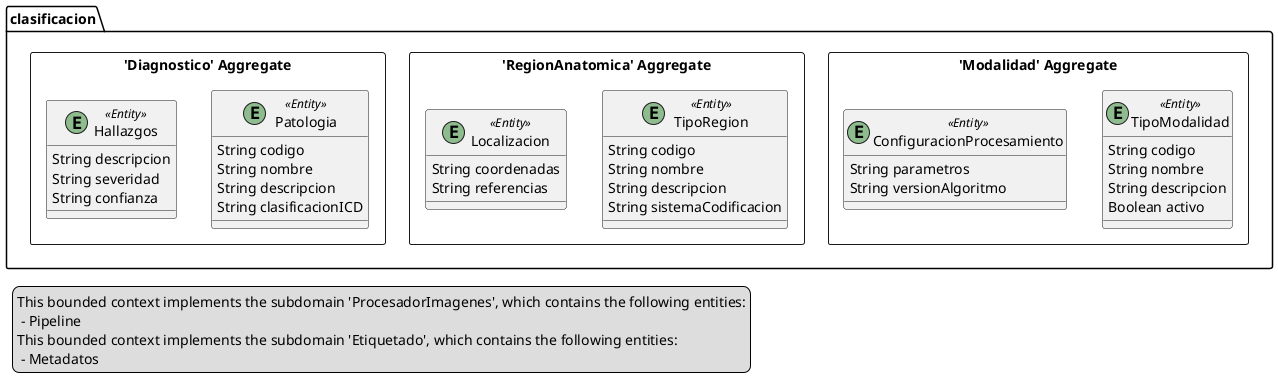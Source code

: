 @startuml

skinparam componentStyle uml2

package clasificacion {
	package "'Modalidad' Aggregate" <<Rectangle>> {
		class TipoModalidad <<(E,DarkSeaGreen) Entity>> {
			String codigo
			String nombre
			String descripcion
			Boolean activo
		}
		class ConfiguracionProcesamiento <<(E,DarkSeaGreen) Entity>> {
			String parametros
			String versionAlgoritmo
		}
	}
	package "'RegionAnatomica' Aggregate" <<Rectangle>> {
		class TipoRegion <<(E,DarkSeaGreen) Entity>> {
			String codigo
			String nombre
			String descripcion
			String sistemaCodificacion
		}
		class Localizacion <<(E,DarkSeaGreen) Entity>> {
			String coordenadas
			String referencias
		}
	}
	package "'Diagnostico' Aggregate" <<Rectangle>> {
		class Patologia <<(E,DarkSeaGreen) Entity>> {
			String codigo
			String nombre
			String descripcion
			String clasificacionICD
		}
		class Hallazgos <<(E,DarkSeaGreen) Entity>> {
			String descripcion
			String severidad
			String confianza
		}
	}
}
legend left
  This bounded context implements the subdomain 'ProcesadorImagenes', which contains the following entities:
   - Pipeline
  This bounded context implements the subdomain 'Etiquetado', which contains the following entities:
   - Metadatos
end legend


@enduml
